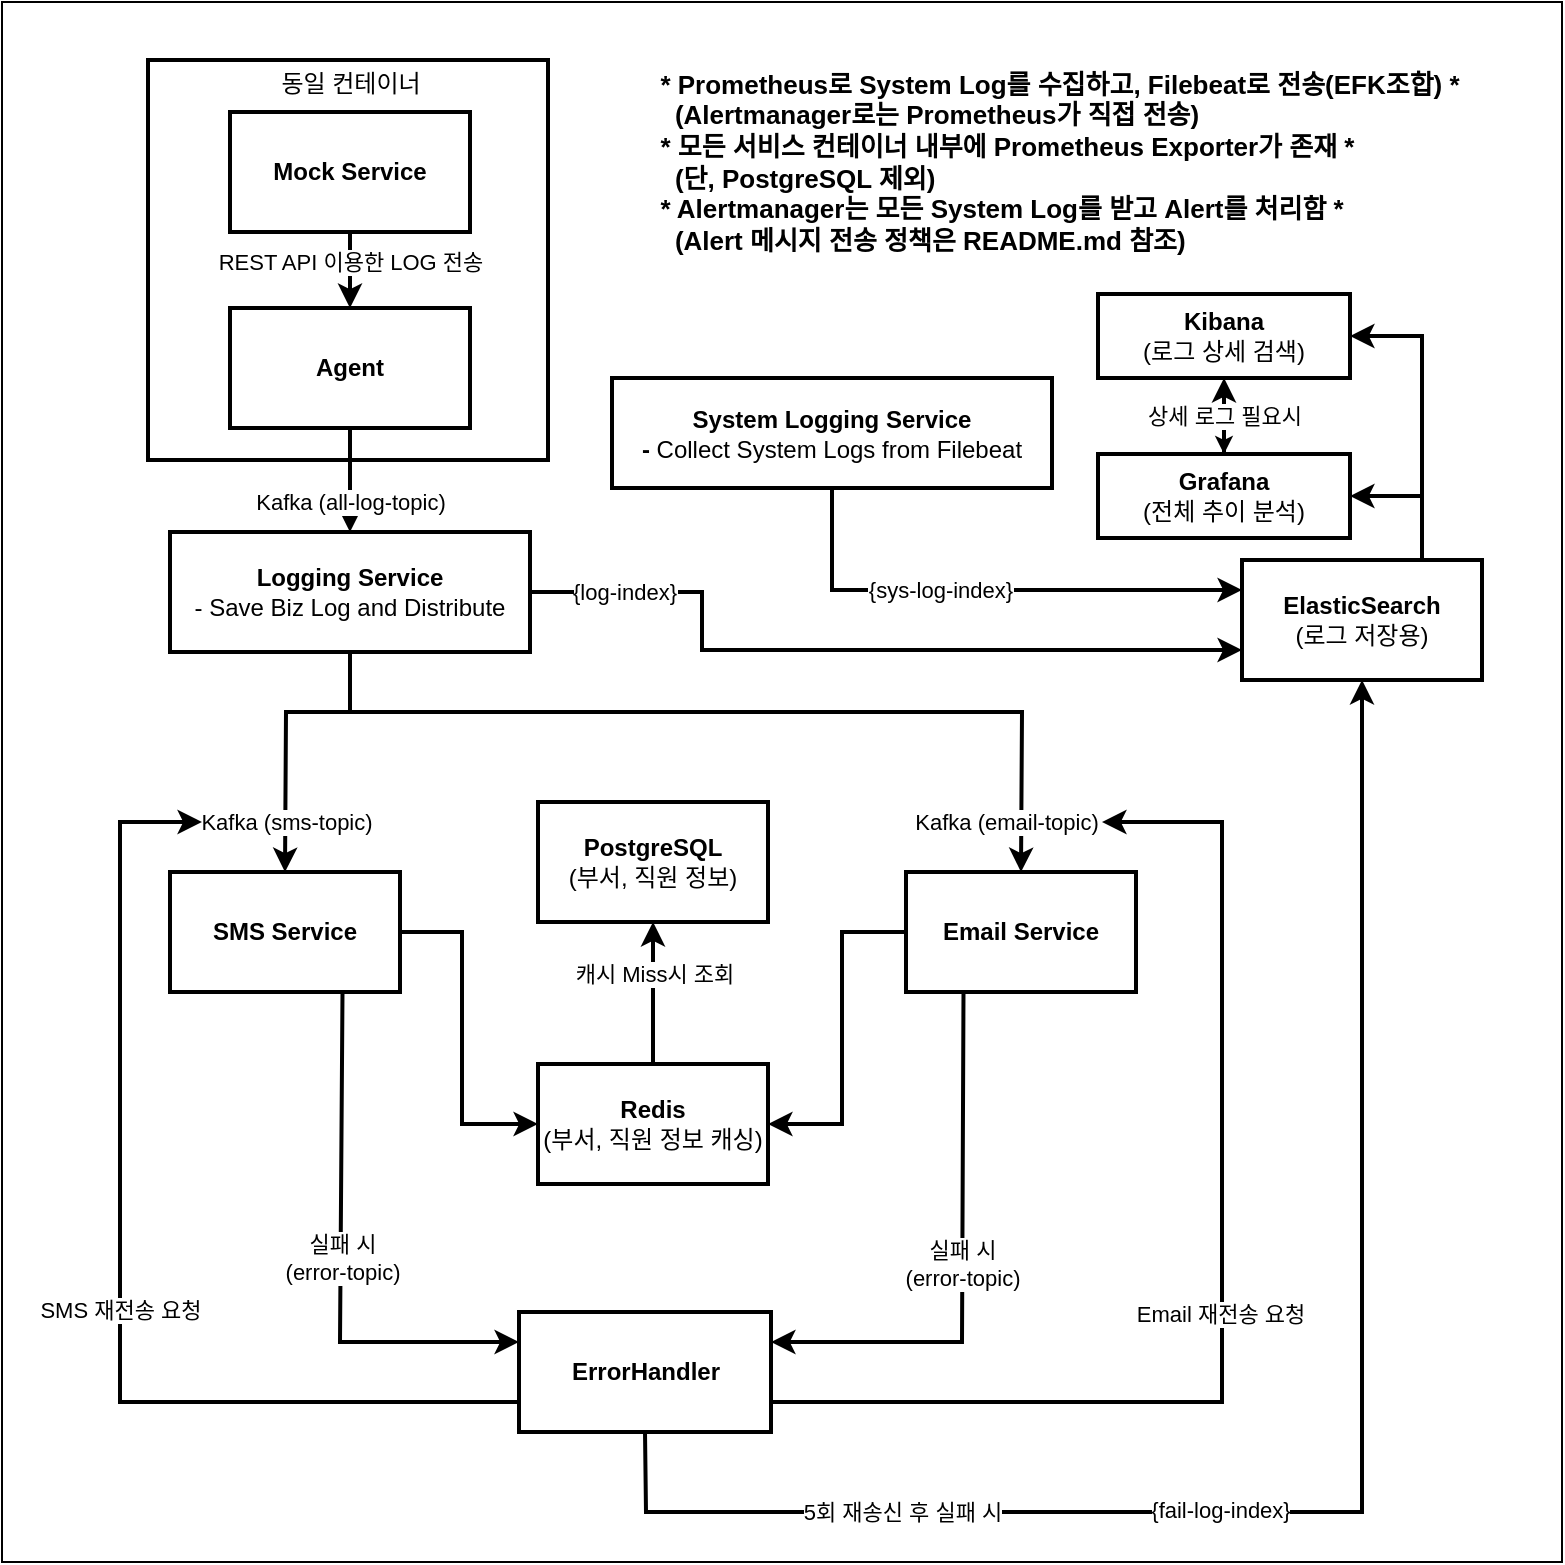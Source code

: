 <mxfile version="26.2.13">
  <diagram name="페이지-1" id="jw8IQPoCw4GdPcp-_bTI">
    <mxGraphModel dx="1428" dy="766" grid="1" gridSize="10" guides="1" tooltips="1" connect="1" arrows="1" fold="1" page="1" pageScale="1" pageWidth="827" pageHeight="1169" math="0" shadow="0">
      <root>
        <mxCell id="0" />
        <mxCell id="1" parent="0" />
        <mxCell id="0wmGPp9-1j7nRuPfBWGD-57" value="" style="whiteSpace=wrap;html=1;aspect=fixed;fillColor=light-dark(#FFFFFF,#FFFFFF);" parent="1" vertex="1">
          <mxGeometry x="30" y="50" width="780" height="780" as="geometry" />
        </mxCell>
        <mxCell id="0wmGPp9-1j7nRuPfBWGD-4" value="" style="whiteSpace=wrap;html=1;aspect=fixed;strokeWidth=2;strokeColor=light-dark(#000000,#FF0000);fillColor=light-dark(#FFFFFF,#FFFFFF);" parent="1" vertex="1">
          <mxGeometry x="103" y="79" width="200" height="200" as="geometry" />
        </mxCell>
        <mxCell id="0wmGPp9-1j7nRuPfBWGD-1" value="&lt;font style=&quot;color: light-dark(rgb(0, 0, 0), rgb(0, 0, 0));&quot;&gt;&lt;b&gt;Mock Service&lt;/b&gt;&lt;/font&gt;" style="rounded=0;whiteSpace=wrap;html=1;strokeColor=light-dark(#000000,#333333);strokeWidth=2;fillColor=light-dark(#FFFFFF,#E8F0FE);" parent="1" vertex="1">
          <mxGeometry x="144" y="105" width="120" height="60" as="geometry" />
        </mxCell>
        <mxCell id="0wmGPp9-1j7nRuPfBWGD-2" value="&lt;div style=&quot;text-align: left;&quot;&gt;&lt;font style=&quot;font-size: 13px; color: light-dark(rgb(0, 0, 0), rgb(211, 84, 0));&quot;&gt;&lt;b style=&quot;&quot;&gt;* Prometheus로 System Log를 수집하고, Filebeat로 전송(EFK조합) *&lt;br&gt;&amp;nbsp; (Alertmanager로는 Prometheus가 직접 전송)&lt;/b&gt;&lt;/font&gt;&lt;/div&gt;&lt;div style=&quot;text-align: left;&quot;&gt;&lt;font style=&quot;&quot;&gt;&lt;font style=&quot;color: light-dark(rgb(0, 0, 0), rgb(211, 84, 0)); font-size: 13px;&quot;&gt;&lt;b&gt;* 모든 서비스 컨테이너 내부에&amp;nbsp;&lt;/b&gt;&lt;/font&gt;&lt;font style=&quot;color: light-dark(rgb(0, 0, 0), rgb(211, 84, 0));&quot;&gt;&lt;b style=&quot;background-color: transparent; font-size: 13px;&quot;&gt;Prometheus Exporter가 존재&lt;/b&gt;&lt;b style=&quot;font-size: 13px; background-color: transparent;&quot;&gt;&amp;nbsp;*&lt;/b&gt;&lt;/font&gt;&lt;b style=&quot;color: light-dark(rgb(0, 0, 0), rgb(211, 84, 0)); font-size: 13px; background-color: transparent;&quot;&gt;&amp;nbsp;&lt;/b&gt;&lt;/font&gt;&lt;/div&gt;&lt;div style=&quot;text-align: left;&quot;&gt;&lt;font style=&quot;color: light-dark(rgb(0, 0, 0), rgb(211, 84, 0));&quot;&gt;&lt;b style=&quot;font-size: 13px; background-color: transparent;&quot;&gt;&amp;nbsp; (단,&amp;nbsp;&lt;/b&gt;&lt;b style=&quot;background-color: transparent; font-size: 13px;&quot;&gt;PostgreSQL 제외)&lt;/b&gt;&lt;/font&gt;&lt;/div&gt;&lt;div style=&quot;text-align: left;&quot;&gt;&lt;span style=&quot;background-color: transparent;&quot;&gt;&lt;font style=&quot;font-size: 13px; color: light-dark(rgb(0, 0, 0), rgb(211, 84, 0));&quot;&gt;&lt;b style=&quot;&quot;&gt;* Alertmanager는 모든 System Log를 받고 Alert를 처리함 *&amp;nbsp;&lt;/b&gt;&lt;/font&gt;&lt;/span&gt;&lt;/div&gt;&lt;div style=&quot;text-align: left;&quot;&gt;&lt;b style=&quot;font-size: 13px; color: rgb(211, 84, 0);&quot;&gt;&lt;font style=&quot;color: light-dark(rgb(0, 0, 0), rgb(211, 84, 0));&quot;&gt;&amp;nbsp; (Alert 메시지 전송 정책은 README.md 참조)&lt;/font&gt;&lt;/b&gt;&lt;span style=&quot;background-color: transparent;&quot;&gt;&lt;font style=&quot;font-size: 13px; color: light-dark(rgb(0, 0, 0), rgb(211, 84, 0));&quot;&gt;&lt;b style=&quot;&quot;&gt;&lt;/b&gt;&lt;/font&gt;&lt;/span&gt;&lt;/div&gt;" style="text;html=1;align=center;verticalAlign=middle;whiteSpace=wrap;rounded=0;fillColor=light-dark(#FFFFFF,#FFFFFF);" parent="1" vertex="1">
          <mxGeometry x="344" y="80" width="430" height="100" as="geometry" />
        </mxCell>
        <mxCell id="0wmGPp9-1j7nRuPfBWGD-3" value="&lt;font style=&quot;color: light-dark(rgb(0, 0, 0), rgb(0, 0, 0));&quot;&gt;&lt;b&gt;Agent&lt;/b&gt;&lt;/font&gt;" style="rounded=0;whiteSpace=wrap;html=1;strokeColor=light-dark(#000000,#333333);strokeWidth=2;fillColor=light-dark(#FFFFFF,#E8F0FE);" parent="1" vertex="1">
          <mxGeometry x="144" y="203" width="120" height="60" as="geometry" />
        </mxCell>
        <mxCell id="0wmGPp9-1j7nRuPfBWGD-5" value="" style="endArrow=classic;html=1;rounded=0;exitX=0.5;exitY=1;exitDx=0;exitDy=0;entryX=0.5;entryY=0;entryDx=0;entryDy=0;strokeColor=light-dark(#000000,#333333);strokeWidth=2;" parent="1" source="0wmGPp9-1j7nRuPfBWGD-1" target="0wmGPp9-1j7nRuPfBWGD-3" edge="1">
          <mxGeometry relative="1" as="geometry">
            <mxPoint x="399" y="445" as="sourcePoint" />
            <mxPoint x="499" y="445" as="targetPoint" />
          </mxGeometry>
        </mxCell>
        <mxCell id="0wmGPp9-1j7nRuPfBWGD-6" value="&lt;font style=&quot;color: light-dark(rgb(0, 0, 0), rgb(0, 0, 0));&quot;&gt;REST API 이용한 LOG 전송&lt;/font&gt;" style="edgeLabel;resizable=0;html=1;;align=center;verticalAlign=middle;labelBackgroundColor=light-dark(#FFFFFF,#FFFFFF);" parent="0wmGPp9-1j7nRuPfBWGD-5" connectable="0" vertex="1">
          <mxGeometry relative="1" as="geometry">
            <mxPoint y="-4" as="offset" />
          </mxGeometry>
        </mxCell>
        <mxCell id="0wmGPp9-1j7nRuPfBWGD-11" value="동일 컨테이너" style="text;html=1;align=center;verticalAlign=middle;resizable=0;points=[];autosize=1;strokeColor=none;fillColor=none;fontColor=light-dark(#000000,#000000);" parent="1" vertex="1">
          <mxGeometry x="159" y="76" width="90" height="30" as="geometry" />
        </mxCell>
        <mxCell id="0wmGPp9-1j7nRuPfBWGD-12" value="&lt;font style=&quot;color: light-dark(rgb(0, 0, 0), rgb(0, 0, 0));&quot;&gt;&lt;b&gt;Logging Service&lt;/b&gt;&lt;/font&gt;&lt;div&gt;&lt;font style=&quot;color: light-dark(rgb(0, 0, 0), rgb(0, 0, 0));&quot;&gt;- Save Biz Log and Distribute&lt;/font&gt;&lt;/div&gt;" style="rounded=0;whiteSpace=wrap;html=1;fillColor=light-dark(#FFFFFF,#E8F0FE);strokeColor=light-dark(#000000,#333333);strokeWidth=2;" parent="1" vertex="1">
          <mxGeometry x="114" y="315" width="180" height="60" as="geometry" />
        </mxCell>
        <mxCell id="0wmGPp9-1j7nRuPfBWGD-13" value="" style="endArrow=classic;html=1;rounded=0;exitX=0.5;exitY=1;exitDx=0;exitDy=0;entryX=0.5;entryY=0;entryDx=0;entryDy=0;strokeColor=light-dark(#000000,#333333);strokeWidth=2;" parent="1" source="0wmGPp9-1j7nRuPfBWGD-3" target="0wmGPp9-1j7nRuPfBWGD-12" edge="1">
          <mxGeometry relative="1" as="geometry">
            <mxPoint x="399" y="445" as="sourcePoint" />
            <mxPoint x="499" y="445" as="targetPoint" />
          </mxGeometry>
        </mxCell>
        <mxCell id="0wmGPp9-1j7nRuPfBWGD-14" value="&lt;font style=&quot;&quot;&gt;Kafka (all-log-topic)&lt;/font&gt;" style="edgeLabel;resizable=0;html=1;;align=center;verticalAlign=middle;labelBackgroundColor=light-dark(#FFFFFF,#FFFFFF);fontColor=light-dark(#000000,#000000);" parent="0wmGPp9-1j7nRuPfBWGD-13" connectable="0" vertex="1">
          <mxGeometry relative="1" as="geometry">
            <mxPoint y="11" as="offset" />
          </mxGeometry>
        </mxCell>
        <mxCell id="0wmGPp9-1j7nRuPfBWGD-15" value="" style="endArrow=classic;html=1;rounded=0;exitX=1;exitY=0.5;exitDx=0;exitDy=0;entryX=0;entryY=0.75;entryDx=0;entryDy=0;strokeColor=light-dark(#000000,#333333);strokeWidth=2;" parent="1" source="0wmGPp9-1j7nRuPfBWGD-12" target="0wmGPp9-1j7nRuPfBWGD-17" edge="1">
          <mxGeometry relative="1" as="geometry">
            <mxPoint x="399" y="445" as="sourcePoint" />
            <mxPoint x="509" y="330" as="targetPoint" />
            <Array as="points">
              <mxPoint x="380" y="345" />
              <mxPoint x="380" y="374" />
            </Array>
          </mxGeometry>
        </mxCell>
        <mxCell id="0wmGPp9-1j7nRuPfBWGD-16" value="{log-index}" style="edgeLabel;resizable=0;html=1;;align=center;verticalAlign=middle;labelBackgroundColor=light-dark(#FFFFFF,#FFFFFF);fontColor=light-dark(#000000,#000000);" parent="0wmGPp9-1j7nRuPfBWGD-15" connectable="0" vertex="1">
          <mxGeometry relative="1" as="geometry">
            <mxPoint x="-117" y="-29" as="offset" />
          </mxGeometry>
        </mxCell>
        <mxCell id="0wmGPp9-1j7nRuPfBWGD-17" value="&lt;font style=&quot;color: light-dark(rgb(0, 0, 0), rgb(0, 0, 0));&quot;&gt;&lt;b&gt;ElasticSearch&lt;/b&gt;&lt;/font&gt;&lt;div&gt;&lt;font style=&quot;color: light-dark(rgb(0, 0, 0), rgb(0, 0, 0));&quot;&gt;(로그 저장용)&lt;/font&gt;&lt;/div&gt;" style="rounded=0;whiteSpace=wrap;html=1;fillColor=light-dark(#FFFFFF,#E8F0FE);strokeColor=light-dark(#000000,#333333);strokeWidth=2;" parent="1" vertex="1">
          <mxGeometry x="650" y="329" width="120" height="60" as="geometry" />
        </mxCell>
        <mxCell id="0wmGPp9-1j7nRuPfBWGD-18" value="&lt;font style=&quot;color: light-dark(rgb(0, 0, 0), rgb(0, 0, 0));&quot;&gt;&lt;b&gt;SMS Service&lt;/b&gt;&lt;/font&gt;" style="rounded=0;whiteSpace=wrap;html=1;fillColor=light-dark(#FFFFFF,#E8F0FE);strokeColor=light-dark(#000000,#333333);strokeWidth=2;" parent="1" vertex="1">
          <mxGeometry x="114" y="485" width="115" height="60" as="geometry" />
        </mxCell>
        <mxCell id="0wmGPp9-1j7nRuPfBWGD-19" value="" style="endArrow=classic;html=1;rounded=0;exitX=0.5;exitY=1;exitDx=0;exitDy=0;entryX=0.5;entryY=0;entryDx=0;entryDy=0;strokeColor=light-dark(#000000,#333333);strokeWidth=2;" parent="1" source="0wmGPp9-1j7nRuPfBWGD-12" target="0wmGPp9-1j7nRuPfBWGD-18" edge="1">
          <mxGeometry relative="1" as="geometry">
            <mxPoint x="399" y="445" as="sourcePoint" />
            <mxPoint x="499" y="445" as="targetPoint" />
            <Array as="points">
              <mxPoint x="204" y="405" />
              <mxPoint x="172" y="405" />
            </Array>
          </mxGeometry>
        </mxCell>
        <mxCell id="0wmGPp9-1j7nRuPfBWGD-20" value="&lt;font style=&quot;&quot;&gt;Kafka (sms-topic)&lt;/font&gt;" style="edgeLabel;resizable=0;html=1;;align=center;verticalAlign=middle;labelBackgroundColor=light-dark(#FFFFFF,#FFFFFF);fontColor=light-dark(#000000,#000000);" parent="0wmGPp9-1j7nRuPfBWGD-19" connectable="0" vertex="1">
          <mxGeometry relative="1" as="geometry">
            <mxPoint y="46" as="offset" />
          </mxGeometry>
        </mxCell>
        <mxCell id="0wmGPp9-1j7nRuPfBWGD-21" value="&lt;font style=&quot;color: light-dark(rgb(0, 0, 0), rgb(0, 0, 0));&quot;&gt;&lt;b&gt;Email Service&lt;/b&gt;&lt;/font&gt;" style="rounded=0;whiteSpace=wrap;html=1;fillColor=light-dark(#FFFFFF,#E8F0FE);strokeColor=light-dark(#000000,#333333);strokeWidth=2;" parent="1" vertex="1">
          <mxGeometry x="482" y="485" width="115" height="60" as="geometry" />
        </mxCell>
        <mxCell id="0wmGPp9-1j7nRuPfBWGD-22" value="" style="endArrow=classic;html=1;rounded=0;exitX=0.5;exitY=1;exitDx=0;exitDy=0;entryX=0.5;entryY=0;entryDx=0;entryDy=0;strokeColor=light-dark(#000000,#333333);strokeWidth=2;" parent="1" source="0wmGPp9-1j7nRuPfBWGD-12" target="0wmGPp9-1j7nRuPfBWGD-21" edge="1">
          <mxGeometry relative="1" as="geometry">
            <mxPoint x="214" y="385" as="sourcePoint" />
            <mxPoint x="182" y="455" as="targetPoint" />
            <Array as="points">
              <mxPoint x="204" y="405" />
              <mxPoint x="540" y="405" />
            </Array>
          </mxGeometry>
        </mxCell>
        <mxCell id="0wmGPp9-1j7nRuPfBWGD-23" value="Kafka (email-topic)" style="edgeLabel;resizable=0;html=1;;align=center;verticalAlign=middle;labelBackgroundColor=light-dark(#FFFFFF,#FFFFFF);fontColor=light-dark(#000000,#000000);" parent="0wmGPp9-1j7nRuPfBWGD-22" connectable="0" vertex="1">
          <mxGeometry relative="1" as="geometry">
            <mxPoint x="135" y="55" as="offset" />
          </mxGeometry>
        </mxCell>
        <mxCell id="0wmGPp9-1j7nRuPfBWGD-24" value="&lt;font style=&quot;color: light-dark(rgb(0, 0, 0), rgb(0, 0, 0));&quot;&gt;&lt;b&gt;Redis&lt;/b&gt;&lt;/font&gt;&lt;div&gt;&lt;font style=&quot;color: light-dark(rgb(0, 0, 0), rgb(0, 0, 0));&quot;&gt;(부서, 직원 정보 캐싱)&lt;/font&gt;&lt;/div&gt;" style="rounded=0;whiteSpace=wrap;html=1;fillColor=light-dark(#FFFFFF,#E8F0FE);strokeColor=light-dark(#000000,#333333);strokeWidth=2;" parent="1" vertex="1">
          <mxGeometry x="298" y="581" width="115" height="60" as="geometry" />
        </mxCell>
        <mxCell id="0wmGPp9-1j7nRuPfBWGD-25" value="&lt;font style=&quot;color: light-dark(rgb(0, 0, 0), rgb(0, 0, 0));&quot;&gt;&lt;b&gt;PostgreSQL&lt;br&gt;&lt;/b&gt;&lt;/font&gt;&lt;div&gt;&lt;font style=&quot;color: light-dark(rgb(0, 0, 0), rgb(0, 0, 0));&quot;&gt;(부서, 직원 정보)&lt;/font&gt;&lt;/div&gt;" style="rounded=0;whiteSpace=wrap;html=1;fillColor=light-dark(#FFFFFF,#E8F0FE);strokeColor=light-dark(#000000,#333333);strokeWidth=2;" parent="1" vertex="1">
          <mxGeometry x="298" y="450" width="115" height="60" as="geometry" />
        </mxCell>
        <mxCell id="0wmGPp9-1j7nRuPfBWGD-26" value="" style="endArrow=classic;html=1;rounded=0;exitX=1;exitY=0.5;exitDx=0;exitDy=0;entryX=0;entryY=0.5;entryDx=0;entryDy=0;strokeWidth=2;strokeColor=light-dark(#000000,#333333);" parent="1" source="0wmGPp9-1j7nRuPfBWGD-18" target="0wmGPp9-1j7nRuPfBWGD-24" edge="1">
          <mxGeometry width="50" height="50" relative="1" as="geometry">
            <mxPoint x="429" y="465" as="sourcePoint" />
            <mxPoint x="479" y="415" as="targetPoint" />
            <Array as="points">
              <mxPoint x="260" y="515" />
              <mxPoint x="260" y="611" />
            </Array>
          </mxGeometry>
        </mxCell>
        <mxCell id="0wmGPp9-1j7nRuPfBWGD-27" value="" style="endArrow=classic;html=1;rounded=0;exitX=0;exitY=0.5;exitDx=0;exitDy=0;entryX=1;entryY=0.5;entryDx=0;entryDy=0;strokeWidth=2;strokeColor=light-dark(#000000,#333333);" parent="1" source="0wmGPp9-1j7nRuPfBWGD-21" target="0wmGPp9-1j7nRuPfBWGD-24" edge="1">
          <mxGeometry width="50" height="50" relative="1" as="geometry">
            <mxPoint x="239" y="525" as="sourcePoint" />
            <mxPoint x="304" y="525" as="targetPoint" />
            <Array as="points">
              <mxPoint x="450" y="515" />
              <mxPoint x="450" y="611" />
            </Array>
          </mxGeometry>
        </mxCell>
        <mxCell id="0wmGPp9-1j7nRuPfBWGD-28" value="" style="endArrow=classic;html=1;rounded=0;strokeWidth=2;strokeColor=light-dark(#000000,#333333);entryX=0.5;entryY=1;entryDx=0;entryDy=0;exitX=0.5;exitY=0;exitDx=0;exitDy=0;" parent="1" source="0wmGPp9-1j7nRuPfBWGD-24" target="0wmGPp9-1j7nRuPfBWGD-25" edge="1">
          <mxGeometry relative="1" as="geometry">
            <mxPoint x="350" y="590" as="sourcePoint" />
            <mxPoint x="352" y="480" as="targetPoint" />
          </mxGeometry>
        </mxCell>
        <mxCell id="0wmGPp9-1j7nRuPfBWGD-29" value="캐시 Miss시 조회" style="edgeLabel;resizable=0;html=1;;align=center;verticalAlign=middle;fontColor=light-dark(#000000,#000000);labelBackgroundColor=light-dark(#FFFFFF,#FFFFFF);" parent="0wmGPp9-1j7nRuPfBWGD-28" connectable="0" vertex="1">
          <mxGeometry relative="1" as="geometry">
            <mxPoint y="-10" as="offset" />
          </mxGeometry>
        </mxCell>
        <mxCell id="0wmGPp9-1j7nRuPfBWGD-30" value="&lt;font style=&quot;color: light-dark(rgb(0, 0, 0), rgb(0, 0, 0));&quot;&gt;&lt;b&gt;ErrorHandler&lt;/b&gt;&lt;/font&gt;" style="rounded=0;whiteSpace=wrap;html=1;fillColor=light-dark(#FFFFFF,#E8F0FE);strokeColor=light-dark(#000000,#333333);strokeWidth=2;" parent="1" vertex="1">
          <mxGeometry x="288.5" y="705" width="126" height="60" as="geometry" />
        </mxCell>
        <mxCell id="0wmGPp9-1j7nRuPfBWGD-38" value="" style="endArrow=classic;html=1;rounded=0;entryX=0.5;entryY=1;entryDx=0;entryDy=0;exitX=0.5;exitY=1;exitDx=0;exitDy=0;strokeWidth=2;strokeColor=light-dark(#000000,#333333);" parent="1" source="0wmGPp9-1j7nRuPfBWGD-30" target="0wmGPp9-1j7nRuPfBWGD-17" edge="1">
          <mxGeometry relative="1" as="geometry">
            <mxPoint x="189" y="805" as="sourcePoint" />
            <mxPoint x="499" y="485" as="targetPoint" />
            <Array as="points">
              <mxPoint x="352" y="805" />
              <mxPoint x="710" y="805" />
            </Array>
          </mxGeometry>
        </mxCell>
        <mxCell id="0wmGPp9-1j7nRuPfBWGD-39" value="5회 재송신 후 실패 시" style="edgeLabel;resizable=0;html=1;;align=center;verticalAlign=middle;labelBackgroundColor=light-dark(#FFFFFF,#FFFFFF);fontColor=light-dark(#000000,#000000);" parent="0wmGPp9-1j7nRuPfBWGD-38" connectable="0" vertex="1">
          <mxGeometry relative="1" as="geometry">
            <mxPoint x="-230" y="9" as="offset" />
          </mxGeometry>
        </mxCell>
        <mxCell id="0wmGPp9-1j7nRuPfBWGD-41" value="{fail-log-index}" style="edgeLabel;resizable=0;html=1;;align=center;verticalAlign=middle;labelBackgroundColor=light-dark(#FFFFFF,#FFFFFF);fontColor=light-dark(#000000,#000000);" parent="1" connectable="0" vertex="1">
          <mxGeometry x="639" y="804" as="geometry" />
        </mxCell>
        <mxCell id="0wmGPp9-1j7nRuPfBWGD-42" value="" style="endArrow=classic;html=1;rounded=0;exitX=0.75;exitY=1;exitDx=0;exitDy=0;entryX=0;entryY=0.25;entryDx=0;entryDy=0;strokeWidth=2;strokeColor=light-dark(#000000,#333333);" parent="1" source="0wmGPp9-1j7nRuPfBWGD-18" target="0wmGPp9-1j7nRuPfBWGD-30" edge="1">
          <mxGeometry relative="1" as="geometry">
            <mxPoint x="399" y="485" as="sourcePoint" />
            <mxPoint x="199" y="805" as="targetPoint" />
            <Array as="points">
              <mxPoint x="199" y="720" />
            </Array>
          </mxGeometry>
        </mxCell>
        <mxCell id="0wmGPp9-1j7nRuPfBWGD-43" value="실패 시&lt;br&gt;(error-topic)" style="edgeLabel;resizable=0;html=1;;align=center;verticalAlign=middle;labelBackgroundColor=light-dark(#FFFFFF,#FFFFFF);fontColor=light-dark(#000000,#000000);" parent="0wmGPp9-1j7nRuPfBWGD-42" connectable="0" vertex="1">
          <mxGeometry relative="1" as="geometry" />
        </mxCell>
        <mxCell id="0wmGPp9-1j7nRuPfBWGD-44" value="" style="endArrow=classic;html=1;rounded=0;exitX=0.25;exitY=1;exitDx=0;exitDy=0;entryX=1;entryY=0.25;entryDx=0;entryDy=0;strokeWidth=2;strokeColor=light-dark(#000000,#333333);" parent="1" source="0wmGPp9-1j7nRuPfBWGD-21" target="0wmGPp9-1j7nRuPfBWGD-30" edge="1">
          <mxGeometry relative="1" as="geometry">
            <mxPoint x="210" y="555" as="sourcePoint" />
            <mxPoint x="299" y="730" as="targetPoint" />
            <Array as="points">
              <mxPoint x="510" y="720" />
            </Array>
          </mxGeometry>
        </mxCell>
        <mxCell id="0wmGPp9-1j7nRuPfBWGD-45" value="실패 시&lt;br&gt;(error-topic)" style="edgeLabel;resizable=0;html=1;;align=center;verticalAlign=middle;labelBackgroundColor=light-dark(#FFFFFF,#FFFFFF);fontColor=light-dark(#000000,#000000);" parent="0wmGPp9-1j7nRuPfBWGD-44" connectable="0" vertex="1">
          <mxGeometry relative="1" as="geometry" />
        </mxCell>
        <mxCell id="0wmGPp9-1j7nRuPfBWGD-46" value="" style="endArrow=classic;html=1;rounded=0;exitX=0;exitY=0.75;exitDx=0;exitDy=0;strokeWidth=2;strokeColor=light-dark(#000000,#333333);" parent="1" source="0wmGPp9-1j7nRuPfBWGD-30" edge="1">
          <mxGeometry relative="1" as="geometry">
            <mxPoint x="399" y="485" as="sourcePoint" />
            <mxPoint x="130" y="460" as="targetPoint" />
            <Array as="points">
              <mxPoint x="89" y="750" />
              <mxPoint x="89" y="460" />
            </Array>
          </mxGeometry>
        </mxCell>
        <mxCell id="0wmGPp9-1j7nRuPfBWGD-47" value="SMS 재전송 요청" style="edgeLabel;resizable=0;html=1;;align=center;verticalAlign=middle;labelBackgroundColor=light-dark(#FFFFFF,#FFFFFF);fontColor=light-dark(#000000,#000000);" parent="0wmGPp9-1j7nRuPfBWGD-46" connectable="0" vertex="1">
          <mxGeometry relative="1" as="geometry">
            <mxPoint y="20" as="offset" />
          </mxGeometry>
        </mxCell>
        <mxCell id="0wmGPp9-1j7nRuPfBWGD-48" value="" style="endArrow=classic;html=1;rounded=0;exitX=1;exitY=0.75;exitDx=0;exitDy=0;strokeWidth=2;strokeColor=light-dark(#000000,#333333);" parent="1" source="0wmGPp9-1j7nRuPfBWGD-30" edge="1">
          <mxGeometry relative="1" as="geometry">
            <mxPoint x="299" y="760" as="sourcePoint" />
            <mxPoint x="580" y="460" as="targetPoint" />
            <Array as="points">
              <mxPoint x="640" y="750" />
              <mxPoint x="640" y="460" />
            </Array>
          </mxGeometry>
        </mxCell>
        <mxCell id="0wmGPp9-1j7nRuPfBWGD-49" value="Email 재전송 요청" style="edgeLabel;resizable=0;html=1;;align=center;verticalAlign=middle;labelBackgroundColor=light-dark(#FFFFFF,#FFFFFF);fontColor=light-dark(#000000,#000000);" parent="0wmGPp9-1j7nRuPfBWGD-48" connectable="0" vertex="1">
          <mxGeometry relative="1" as="geometry">
            <mxPoint x="-1" y="18" as="offset" />
          </mxGeometry>
        </mxCell>
        <mxCell id="0wmGPp9-1j7nRuPfBWGD-65" value="" style="edgeStyle=orthogonalEdgeStyle;rounded=0;orthogonalLoop=1;jettySize=auto;html=1;" parent="1" source="0wmGPp9-1j7nRuPfBWGD-50" target="0wmGPp9-1j7nRuPfBWGD-51" edge="1">
          <mxGeometry relative="1" as="geometry" />
        </mxCell>
        <mxCell id="0wmGPp9-1j7nRuPfBWGD-50" value="&lt;font style=&quot;color: light-dark(rgb(0, 0, 0), rgb(0, 0, 0));&quot;&gt;&lt;b&gt;Kibana&lt;/b&gt;&lt;br&gt;(로그 상세 검색)&lt;/font&gt;" style="rounded=0;whiteSpace=wrap;html=1;fillColor=light-dark(#FFFFFF,#E8F0FE);strokeColor=light-dark(#000000,#333333);strokeWidth=2;" parent="1" vertex="1">
          <mxGeometry x="578" y="196" width="126" height="42" as="geometry" />
        </mxCell>
        <mxCell id="0wmGPp9-1j7nRuPfBWGD-51" value="&lt;font style=&quot;color: light-dark(rgb(0, 0, 0), rgb(0, 0, 0));&quot;&gt;&lt;b&gt;Grafana&lt;br&gt;&lt;/b&gt;(전체 추이 분석)&lt;/font&gt;" style="rounded=0;whiteSpace=wrap;html=1;fillColor=light-dark(#FFFFFF,#E8F0FE);strokeColor=light-dark(#000000,#333333);strokeWidth=2;" parent="1" vertex="1">
          <mxGeometry x="578" y="276" width="126" height="42" as="geometry" />
        </mxCell>
        <mxCell id="0wmGPp9-1j7nRuPfBWGD-52" value="" style="endArrow=classic;html=1;rounded=0;exitX=0.75;exitY=0;exitDx=0;exitDy=0;entryX=1;entryY=0.5;entryDx=0;entryDy=0;strokeColor=light-dark(#000000,#333333);strokeWidth=2;" parent="1" source="0wmGPp9-1j7nRuPfBWGD-17" target="0wmGPp9-1j7nRuPfBWGD-51" edge="1">
          <mxGeometry relative="1" as="geometry">
            <mxPoint x="399" y="485" as="sourcePoint" />
            <mxPoint x="499" y="485" as="targetPoint" />
            <Array as="points">
              <mxPoint x="740" y="297" />
            </Array>
          </mxGeometry>
        </mxCell>
        <mxCell id="0wmGPp9-1j7nRuPfBWGD-54" value="" style="endArrow=classic;html=1;rounded=0;exitX=0.75;exitY=0;exitDx=0;exitDy=0;strokeColor=light-dark(#000000,#333333);strokeWidth=2;entryX=1;entryY=0.5;entryDx=0;entryDy=0;" parent="1" source="0wmGPp9-1j7nRuPfBWGD-17" target="0wmGPp9-1j7nRuPfBWGD-50" edge="1">
          <mxGeometry relative="1" as="geometry">
            <mxPoint x="740" y="329" as="sourcePoint" />
            <mxPoint x="630" y="191" as="targetPoint" />
            <Array as="points">
              <mxPoint x="740" y="217" />
            </Array>
          </mxGeometry>
        </mxCell>
        <mxCell id="0wmGPp9-1j7nRuPfBWGD-63" value="" style="endArrow=classic;html=1;rounded=0;entryX=0.5;entryY=1;entryDx=0;entryDy=0;exitX=0.5;exitY=0;exitDx=0;exitDy=0;strokeWidth=2;strokeColor=light-dark(#000000,#333333);" parent="1" source="0wmGPp9-1j7nRuPfBWGD-51" target="0wmGPp9-1j7nRuPfBWGD-50" edge="1">
          <mxGeometry relative="1" as="geometry">
            <mxPoint x="686" y="437" as="sourcePoint" />
            <mxPoint x="786" y="437" as="targetPoint" />
          </mxGeometry>
        </mxCell>
        <mxCell id="0wmGPp9-1j7nRuPfBWGD-64" value="&lt;span style=&quot;&quot;&gt;&lt;font style=&quot;color: light-dark(rgb(0, 0, 0), rgb(0, 0, 0));&quot;&gt;상세 로그 필요시&lt;/font&gt;&lt;/span&gt;" style="edgeLabel;resizable=0;html=1;;align=center;verticalAlign=middle;labelBackgroundColor=light-dark(#FFFFFF,#FFFFFF);" parent="0wmGPp9-1j7nRuPfBWGD-63" connectable="0" vertex="1">
          <mxGeometry relative="1" as="geometry" />
        </mxCell>
        <mxCell id="hYfd5T9ThYuKL_FTIHz8-3" value="&lt;font style=&quot;color: light-dark(rgb(0, 0, 0), rgb(0, 0, 0));&quot;&gt;&lt;b style=&quot;&quot;&gt;System Logging Service&lt;br&gt;- &lt;/b&gt;Collect System Logs from Filebeat&lt;/font&gt;" style="rounded=0;whiteSpace=wrap;html=1;fillColor=light-dark(#FFFFFF,#E8F0FE);strokeColor=light-dark(#000000,#333333);strokeWidth=2;" vertex="1" parent="1">
          <mxGeometry x="335" y="238" width="220" height="55" as="geometry" />
        </mxCell>
        <mxCell id="hYfd5T9ThYuKL_FTIHz8-4" value="" style="endArrow=classic;html=1;rounded=0;exitX=0.5;exitY=1;exitDx=0;exitDy=0;entryX=0;entryY=0.25;entryDx=0;entryDy=0;strokeColor=light-dark(#000000,#333333);strokeWidth=2;" edge="1" parent="1" source="hYfd5T9ThYuKL_FTIHz8-3" target="0wmGPp9-1j7nRuPfBWGD-17">
          <mxGeometry relative="1" as="geometry">
            <mxPoint x="304" y="355" as="sourcePoint" />
            <mxPoint x="660" y="384" as="targetPoint" />
            <Array as="points">
              <mxPoint x="445" y="344" />
            </Array>
          </mxGeometry>
        </mxCell>
        <mxCell id="hYfd5T9ThYuKL_FTIHz8-5" value="{sys-log-index}" style="edgeLabel;resizable=0;html=1;;align=center;verticalAlign=middle;labelBackgroundColor=light-dark(#FFFFFF,#FFFFFF);fontColor=light-dark(#000000,#000000);" connectable="0" vertex="1" parent="hYfd5T9ThYuKL_FTIHz8-4">
          <mxGeometry relative="1" as="geometry">
            <mxPoint x="-23" as="offset" />
          </mxGeometry>
        </mxCell>
      </root>
    </mxGraphModel>
  </diagram>
</mxfile>

